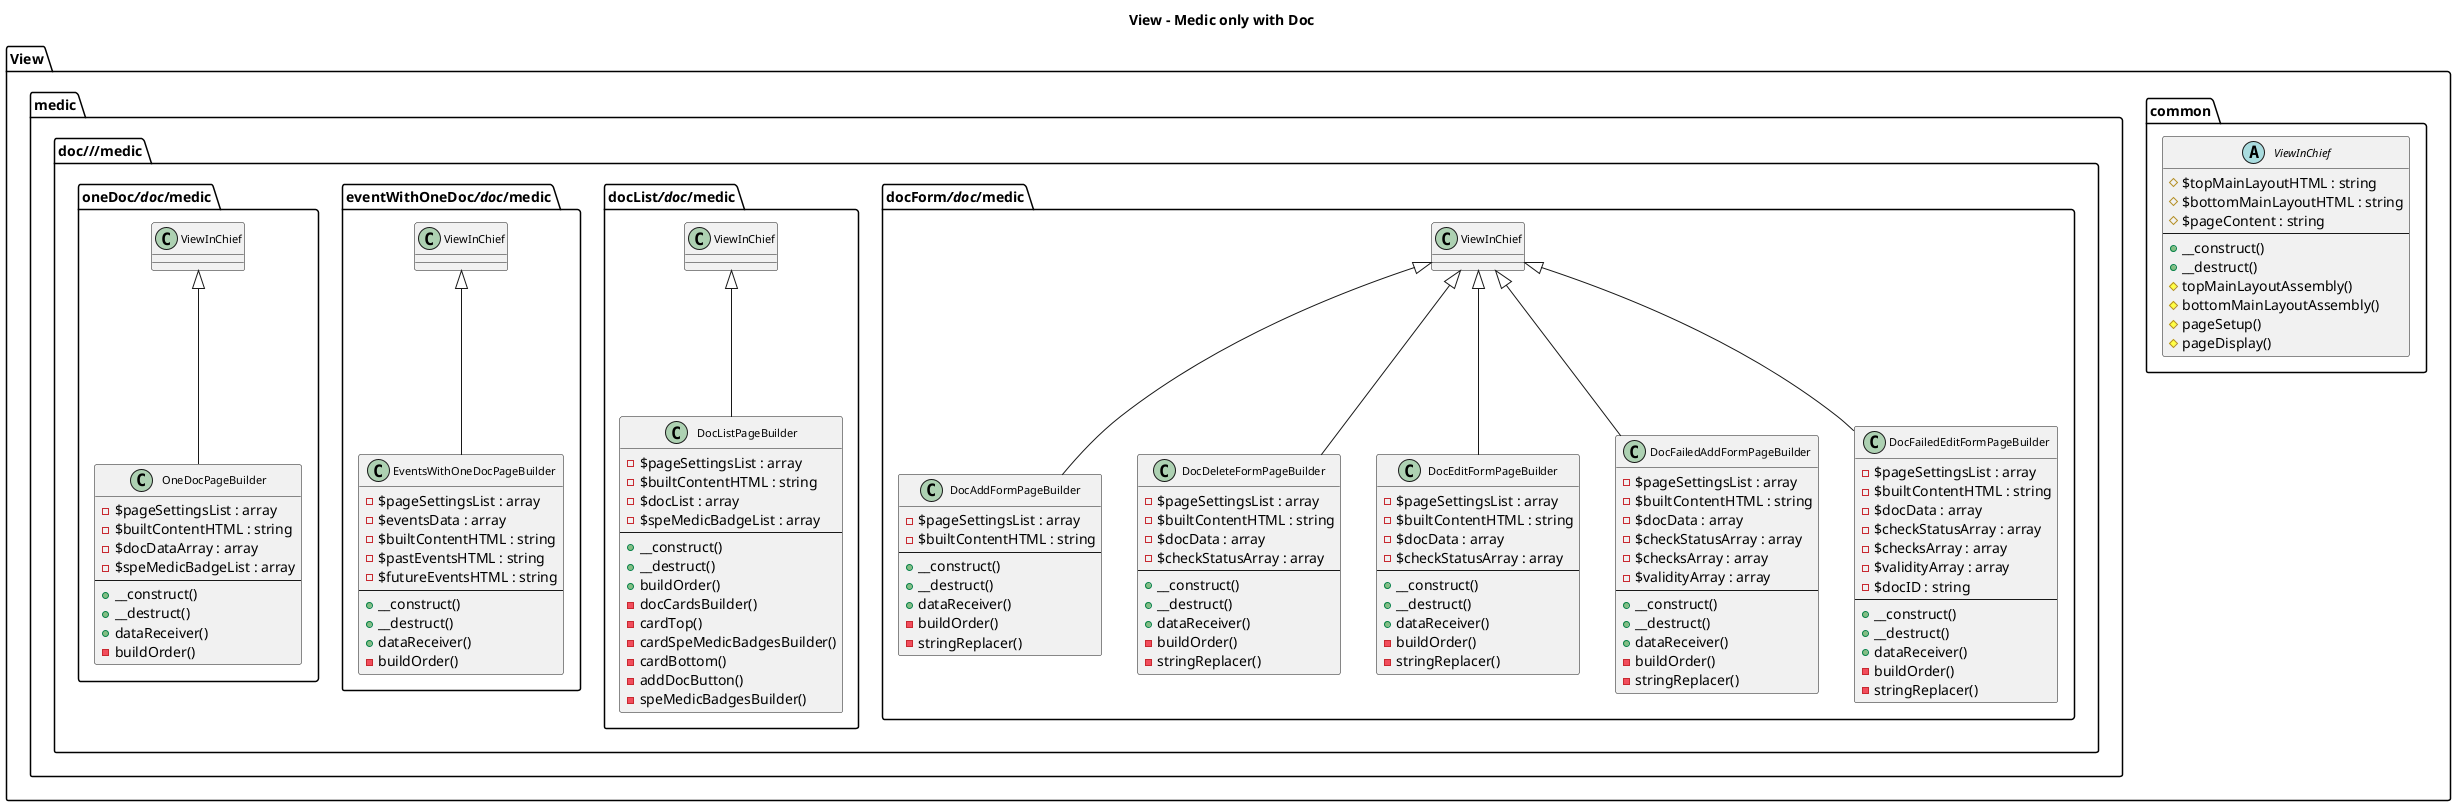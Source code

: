 @startuml
title <b>View - Medic only with Doc</b>

skinparam ClassFontSize 11
skinparam ClassFontName Verdana

package View {
    package common {
        abstract class ViewInChief {
            # $topMainLayoutHTML : string
            # $bottomMainLayoutHTML : string
            # $pageContent : string
            --
            + __construct()
            + __destruct()
            # topMainLayoutAssembly()
            # bottomMainLayoutAssembly()
            # pageSetup()
            # pageDisplay()
        }
    }


    package medic {
        package doc///medic {
            package docForm///doc///medic {
                class DocAddFormPageBuilder extends ViewInChief {
                    - $pageSettingsList : array
                    - $builtContentHTML : string
                    --
                    + __construct()
                    + __destruct()
                    + dataReceiver()
                    - buildOrder()
                    - stringReplacer()
                }

                class DocDeleteFormPageBuilder extends ViewInChief {
                    - $pageSettingsList : array
                    - $builtContentHTML : string
                    - $docData : array
                    - $checkStatusArray : array
                    --
                    + __construct()
                    + __destruct()
                    + dataReceiver()
                    - buildOrder()
                    - stringReplacer()
                }

                class DocEditFormPageBuilder extends ViewInChief {
                    - $pageSettingsList : array
                    - $builtContentHTML : string
                    - $docData : array
                    - $checkStatusArray : array
                    --
                    + __construct()
                    + __destruct()
                    + dataReceiver()
                    - buildOrder()
                    - stringReplacer()
                }

                class DocFailedAddFormPageBuilder extends ViewInChief {
                    - $pageSettingsList : array
                    - $builtContentHTML : string
                    - $docData : array
                    - $checkStatusArray : array
                    - $checksArray : array
                    - $validityArray : array
                    --
                    + __construct()
                    + __destruct()
                    + dataReceiver()
                    - buildOrder()
                    - stringReplacer()
                }

                class DocFailedEditFormPageBuilder extends ViewInChief {
                    - $pageSettingsList : array
                    - $builtContentHTML : string
                    - $docData : array
                    - $checkStatusArray : array
                    - $checksArray : array
                    - $validityArray : array
                    - $docID : string
                    --
                    + __construct()
                    + __destruct()
                    + dataReceiver()
                    - buildOrder()
                    - stringReplacer()
                }
            }


            package docList///doc///medic {
                class DocListPageBuilder extends ViewInChief {
                    - $pageSettingsList : array
                    - $builtContentHTML : string
                    - $docList : array
                    - $speMedicBadgeList : array
                    --
                    + __construct()
                    + __destruct()
                    + buildOrder()
                    - docCardsBuilder()
                    - cardTop()
                    - cardSpeMedicBadgesBuilder()
                    - cardBottom()
                    - addDocButton()
                    - speMedicBadgesBuilder()
                }
            }

            package eventWithOneDoc///doc///medic {
                class EventsWithOneDocPageBuilder extends ViewInChief {
                    - $pageSettingsList : array
                    - $eventsData : array
                    - $builtContentHTML : string
                    - $pastEventsHTML : string
                    - $futureEventsHTML : string
                    --
                    + __construct()
                    + __destruct()
                    + dataReceiver()
                    - buildOrder()
                }
            }

            package oneDoc///doc///medic {
                class OneDocPageBuilder extends ViewInChief {
                    - $pageSettingsList : array
                    - $builtContentHTML : string
                    - $docDataArray : array
                    - $speMedicBadgeList : array
                    --
                    + __construct()
                    + __destruct()
                    + dataReceiver()
                    - buildOrder()
                }
            }
        }



}






@enduml